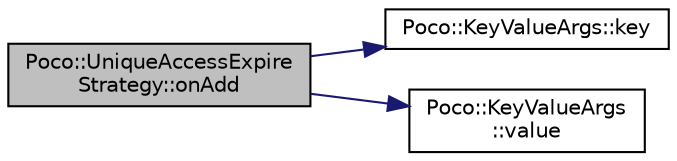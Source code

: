 digraph "Poco::UniqueAccessExpireStrategy::onAdd"
{
 // LATEX_PDF_SIZE
  edge [fontname="Helvetica",fontsize="10",labelfontname="Helvetica",labelfontsize="10"];
  node [fontname="Helvetica",fontsize="10",shape=record];
  rankdir="LR";
  Node1 [label="Poco::UniqueAccessExpire\lStrategy::onAdd",height=0.2,width=0.4,color="black", fillcolor="grey75", style="filled", fontcolor="black",tooltip=" "];
  Node1 -> Node2 [color="midnightblue",fontsize="10",style="solid",fontname="Helvetica"];
  Node2 [label="Poco::KeyValueArgs::key",height=0.2,width=0.4,color="black", fillcolor="white", style="filled",URL="$classPoco_1_1KeyValueArgs.html#aefccbd7a65a9173f88b912559d5e3611",tooltip="Returns a reference to the key,."];
  Node1 -> Node3 [color="midnightblue",fontsize="10",style="solid",fontname="Helvetica"];
  Node3 [label="Poco::KeyValueArgs\l::value",height=0.2,width=0.4,color="black", fillcolor="white", style="filled",URL="$classPoco_1_1KeyValueArgs.html#a0b57ee98939f1f4a2646e3766ffe9940",tooltip="Returns a Reference to the value."];
}
